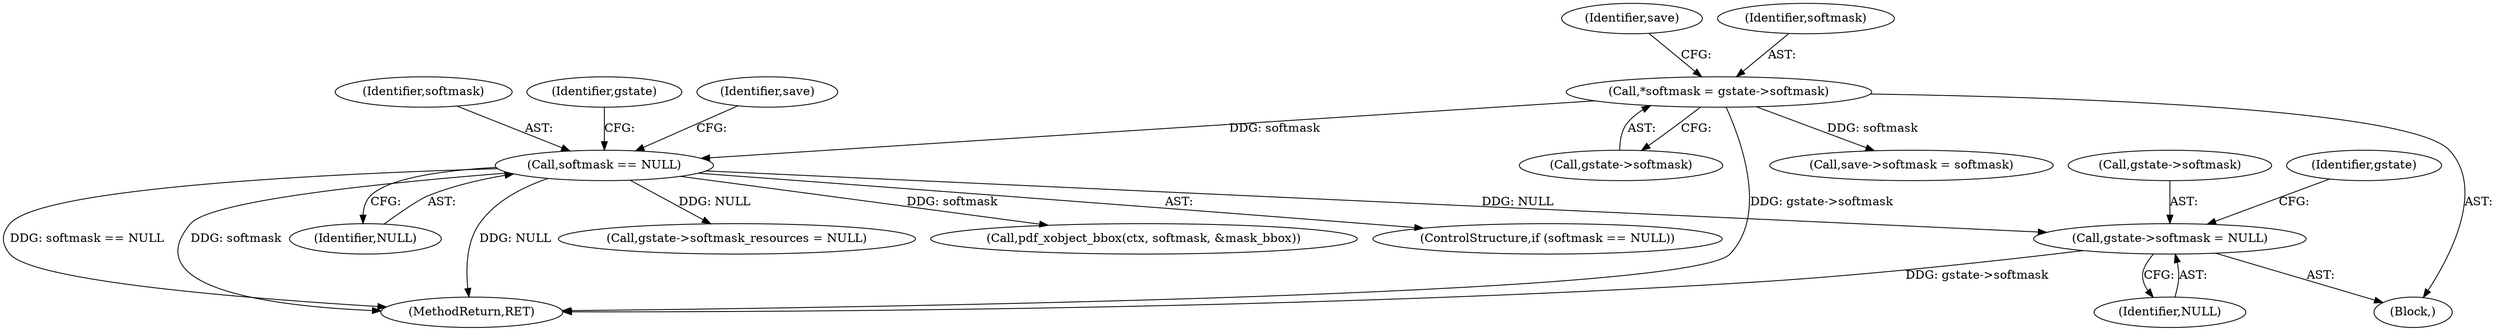 digraph "0_ghostscript_4dcc6affe04368461310a21238f7e1871a752a05@pointer" {
"1000196" [label="(Call,gstate->softmask = NULL)"];
"1000134" [label="(Call,softmask == NULL)"];
"1000118" [label="(Call,*softmask = gstate->softmask)"];
"1000141" [label="(Identifier,save)"];
"1000128" [label="(Call,save->softmask = softmask)"];
"1000135" [label="(Identifier,softmask)"];
"1000201" [label="(Call,gstate->softmask_resources = NULL)"];
"1000106" [label="(Block,)"];
"1000197" [label="(Call,gstate->softmask)"];
"1000138" [label="(Identifier,gstate)"];
"1000120" [label="(Call,gstate->softmask)"];
"1000158" [label="(Call,pdf_xobject_bbox(ctx, softmask, &mask_bbox))"];
"1000133" [label="(ControlStructure,if (softmask == NULL))"];
"1000136" [label="(Identifier,NULL)"];
"1000196" [label="(Call,gstate->softmask = NULL)"];
"1000297" [label="(MethodReturn,RET)"];
"1000130" [label="(Identifier,save)"];
"1000134" [label="(Call,softmask == NULL)"];
"1000118" [label="(Call,*softmask = gstate->softmask)"];
"1000119" [label="(Identifier,softmask)"];
"1000203" [label="(Identifier,gstate)"];
"1000200" [label="(Identifier,NULL)"];
"1000196" -> "1000106"  [label="AST: "];
"1000196" -> "1000200"  [label="CFG: "];
"1000197" -> "1000196"  [label="AST: "];
"1000200" -> "1000196"  [label="AST: "];
"1000203" -> "1000196"  [label="CFG: "];
"1000196" -> "1000297"  [label="DDG: gstate->softmask"];
"1000134" -> "1000196"  [label="DDG: NULL"];
"1000134" -> "1000133"  [label="AST: "];
"1000134" -> "1000136"  [label="CFG: "];
"1000135" -> "1000134"  [label="AST: "];
"1000136" -> "1000134"  [label="AST: "];
"1000138" -> "1000134"  [label="CFG: "];
"1000141" -> "1000134"  [label="CFG: "];
"1000134" -> "1000297"  [label="DDG: softmask == NULL"];
"1000134" -> "1000297"  [label="DDG: softmask"];
"1000134" -> "1000297"  [label="DDG: NULL"];
"1000118" -> "1000134"  [label="DDG: softmask"];
"1000134" -> "1000158"  [label="DDG: softmask"];
"1000134" -> "1000201"  [label="DDG: NULL"];
"1000118" -> "1000106"  [label="AST: "];
"1000118" -> "1000120"  [label="CFG: "];
"1000119" -> "1000118"  [label="AST: "];
"1000120" -> "1000118"  [label="AST: "];
"1000130" -> "1000118"  [label="CFG: "];
"1000118" -> "1000297"  [label="DDG: gstate->softmask"];
"1000118" -> "1000128"  [label="DDG: softmask"];
}
